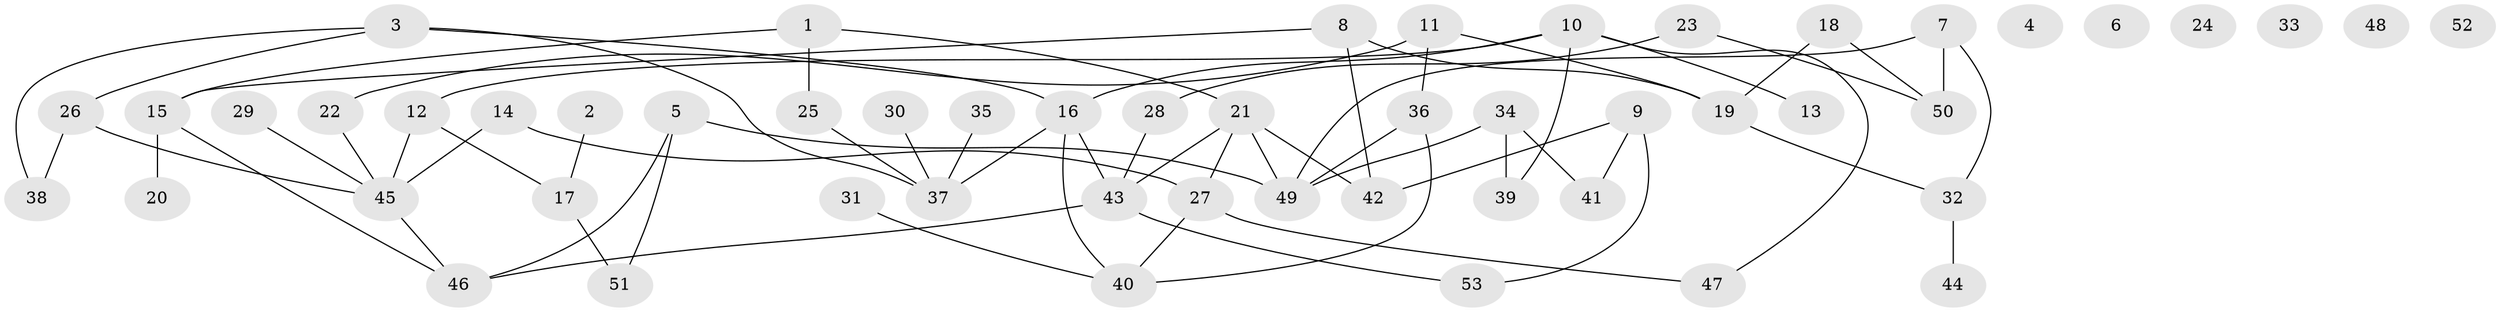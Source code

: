 // Generated by graph-tools (version 1.1) at 2025/25/03/09/25 03:25:15]
// undirected, 53 vertices, 67 edges
graph export_dot {
graph [start="1"]
  node [color=gray90,style=filled];
  1;
  2;
  3;
  4;
  5;
  6;
  7;
  8;
  9;
  10;
  11;
  12;
  13;
  14;
  15;
  16;
  17;
  18;
  19;
  20;
  21;
  22;
  23;
  24;
  25;
  26;
  27;
  28;
  29;
  30;
  31;
  32;
  33;
  34;
  35;
  36;
  37;
  38;
  39;
  40;
  41;
  42;
  43;
  44;
  45;
  46;
  47;
  48;
  49;
  50;
  51;
  52;
  53;
  1 -- 15;
  1 -- 21;
  1 -- 25;
  2 -- 17;
  3 -- 16;
  3 -- 26;
  3 -- 37;
  3 -- 38;
  5 -- 46;
  5 -- 49;
  5 -- 51;
  7 -- 32;
  7 -- 49;
  7 -- 50;
  8 -- 15;
  8 -- 19;
  8 -- 42;
  9 -- 41;
  9 -- 42;
  9 -- 53;
  10 -- 12;
  10 -- 13;
  10 -- 16;
  10 -- 39;
  10 -- 47;
  11 -- 19;
  11 -- 22;
  11 -- 36;
  12 -- 17;
  12 -- 45;
  14 -- 27;
  14 -- 45;
  15 -- 20;
  15 -- 46;
  16 -- 37;
  16 -- 40;
  16 -- 43;
  17 -- 51;
  18 -- 19;
  18 -- 50;
  19 -- 32;
  21 -- 27;
  21 -- 42;
  21 -- 43;
  21 -- 49;
  22 -- 45;
  23 -- 28;
  23 -- 50;
  25 -- 37;
  26 -- 38;
  26 -- 45;
  27 -- 40;
  27 -- 47;
  28 -- 43;
  29 -- 45;
  30 -- 37;
  31 -- 40;
  32 -- 44;
  34 -- 39;
  34 -- 41;
  34 -- 49;
  35 -- 37;
  36 -- 40;
  36 -- 49;
  43 -- 46;
  43 -- 53;
  45 -- 46;
}
